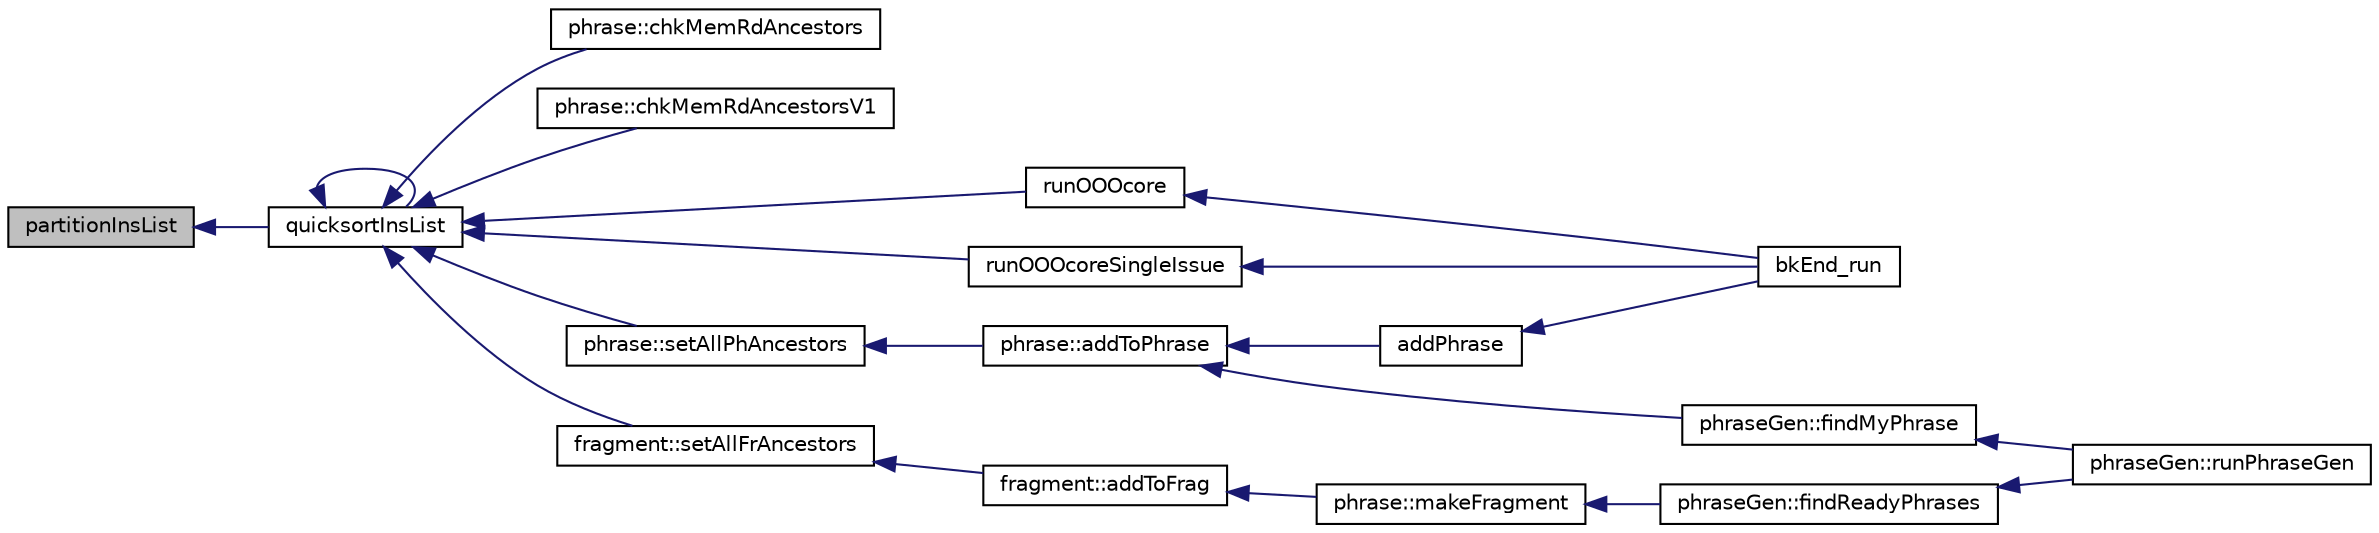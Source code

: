 digraph G
{
  edge [fontname="Helvetica",fontsize="10",labelfontname="Helvetica",labelfontsize="10"];
  node [fontname="Helvetica",fontsize="10",shape=record];
  rankdir=LR;
  Node1 [label="partitionInsList",height=0.2,width=0.4,color="black", fillcolor="grey75", style="filled" fontcolor="black"];
  Node1 -> Node2 [dir=back,color="midnightblue",fontsize="10",style="solid"];
  Node2 [label="quicksortInsList",height=0.2,width=0.4,color="black", fillcolor="white", style="filled",URL="$backend_2quickSort_8h.html#ac3c7b34f94a0a7b18762b5b22ca0b032"];
  Node2 -> Node3 [dir=back,color="midnightblue",fontsize="10",style="solid"];
  Node3 [label="phrase::chkMemRdAncestors",height=0.2,width=0.4,color="black", fillcolor="white", style="filled",URL="$classphrase.html#ae371c7fde2523a4624f99eb26d285d46"];
  Node2 -> Node4 [dir=back,color="midnightblue",fontsize="10",style="solid"];
  Node4 [label="phrase::chkMemRdAncestorsV1",height=0.2,width=0.4,color="black", fillcolor="white", style="filled",URL="$classphrase.html#ae326fd2bc9f95549a7b50e651d45ef94"];
  Node2 -> Node2 [dir=back,color="midnightblue",fontsize="10",style="solid"];
  Node2 -> Node5 [dir=back,color="midnightblue",fontsize="10",style="solid"];
  Node5 [label="runOOOcore",height=0.2,width=0.4,color="black", fillcolor="white", style="filled",URL="$bkEnd_8cpp.html#a0048e706dd30cad67418041c870d1850"];
  Node5 -> Node6 [dir=back,color="midnightblue",fontsize="10",style="solid"];
  Node6 [label="bkEnd_run",height=0.2,width=0.4,color="black", fillcolor="white", style="filled",URL="$bkEnd_8h.html#a0de885ce07273f37e162ecb0e63ec95d"];
  Node2 -> Node7 [dir=back,color="midnightblue",fontsize="10",style="solid"];
  Node7 [label="runOOOcoreSingleIssue",height=0.2,width=0.4,color="black", fillcolor="white", style="filled",URL="$bkEnd_8cpp.html#a10447d26aeb9ab403590f64c71683174"];
  Node7 -> Node6 [dir=back,color="midnightblue",fontsize="10",style="solid"];
  Node2 -> Node8 [dir=back,color="midnightblue",fontsize="10",style="solid"];
  Node8 [label="fragment::setAllFrAncestors",height=0.2,width=0.4,color="black", fillcolor="white", style="filled",URL="$classfragment.html#ad85462ff233b30289592d30a7f912e69"];
  Node8 -> Node9 [dir=back,color="midnightblue",fontsize="10",style="solid"];
  Node9 [label="fragment::addToFrag",height=0.2,width=0.4,color="black", fillcolor="white", style="filled",URL="$classfragment.html#a536afae1860d52f35d230572958c5a48"];
  Node9 -> Node10 [dir=back,color="midnightblue",fontsize="10",style="solid"];
  Node10 [label="phrase::makeFragment",height=0.2,width=0.4,color="black", fillcolor="white", style="filled",URL="$classphrase.html#ad596b3bf1c197e53a509dc02f41957cd"];
  Node10 -> Node11 [dir=back,color="midnightblue",fontsize="10",style="solid"];
  Node11 [label="phraseGen::findReadyPhrases",height=0.2,width=0.4,color="black", fillcolor="white", style="filled",URL="$classphraseGen.html#ab1fd52686e66bea06bd08d7fc8a4eb23"];
  Node11 -> Node12 [dir=back,color="midnightblue",fontsize="10",style="solid"];
  Node12 [label="phraseGen::runPhraseGen",height=0.2,width=0.4,color="black", fillcolor="white", style="filled",URL="$classphraseGen.html#a27c8b0d81592bc45e7f25e9cb7a4d1c4"];
  Node2 -> Node13 [dir=back,color="midnightblue",fontsize="10",style="solid"];
  Node13 [label="phrase::setAllPhAncestors",height=0.2,width=0.4,color="black", fillcolor="white", style="filled",URL="$classphrase.html#a6e02c8bca1014c332e8d137be57193a4"];
  Node13 -> Node14 [dir=back,color="midnightblue",fontsize="10",style="solid"];
  Node14 [label="phrase::addToPhrase",height=0.2,width=0.4,color="black", fillcolor="white", style="filled",URL="$classphrase.html#a747fdf8e7ac40b4bad71d20129ae0e73"];
  Node14 -> Node15 [dir=back,color="midnightblue",fontsize="10",style="solid"];
  Node15 [label="addPhrase",height=0.2,width=0.4,color="black", fillcolor="white", style="filled",URL="$bkEnd_8cpp.html#a73b0a124e04ab7ad583a8ad063d501c5"];
  Node15 -> Node6 [dir=back,color="midnightblue",fontsize="10",style="solid"];
  Node14 -> Node16 [dir=back,color="midnightblue",fontsize="10",style="solid"];
  Node16 [label="phraseGen::findMyPhrase",height=0.2,width=0.4,color="black", fillcolor="white", style="filled",URL="$classphraseGen.html#a04d54cfe18dfef407499f3e6829c32d3"];
  Node16 -> Node12 [dir=back,color="midnightblue",fontsize="10",style="solid"];
}
